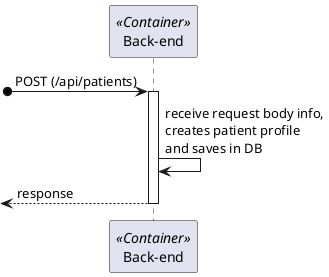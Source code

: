 
```plantuml
@startuml Process_View
participant "Back-end" as BE <<Container>>

[o-> BE: POST (/api/patients)
activate BE
BE -> BE: receive request body info,\ncreates patient profile\nand saves in DB
<-- BE: response
deactivate BE
@enduml
```